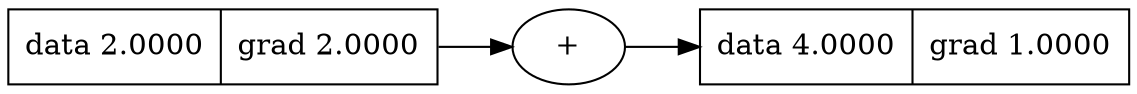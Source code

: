 digraph {
	graph [rankdir=LR]
	139795536253328 [label="{ data 4.0000 | grad 1.0000 }" shape=record]
	"139795536253328+" [label="+"]
	"139795536253328+" -> 139795536253328
	139795568098272 [label="{ data 2.0000 | grad 2.0000 }" shape=record]
	139795568098272 -> "139795536253328+"
}
